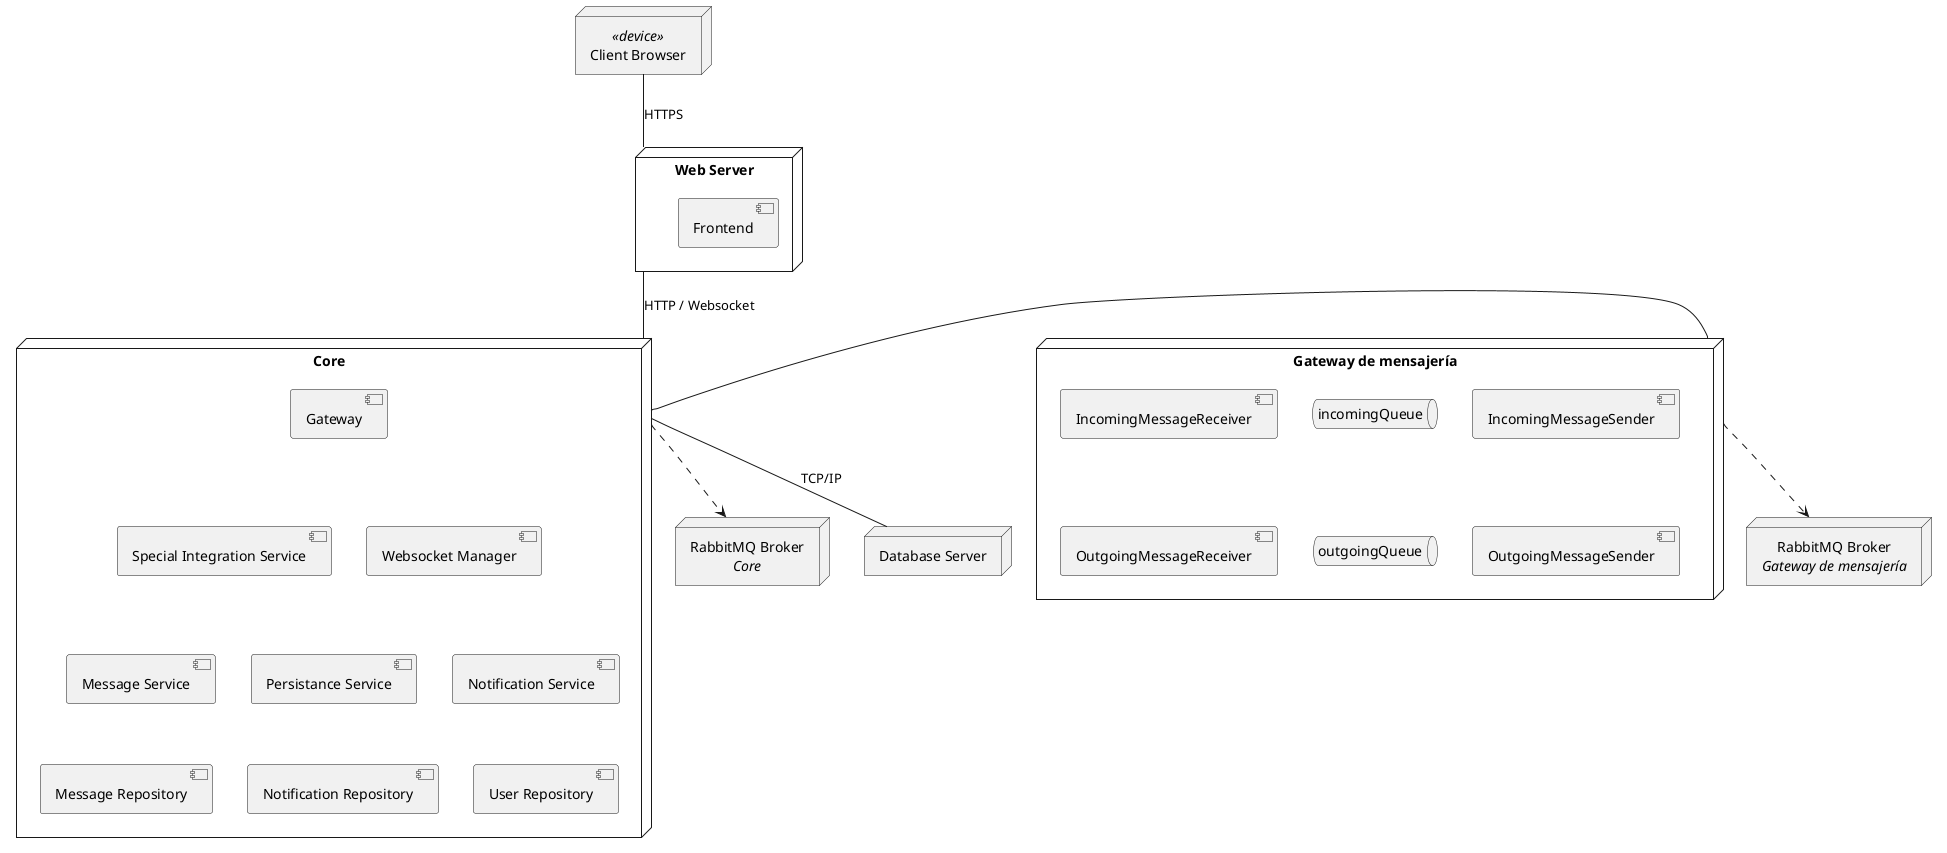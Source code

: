 @startuml DeploymentDiagram

skinparam defaultTextAlignment center

node "Gateway de mensajería" as GatewayMensajeria {
  component IncomingMessageReceiver
  queue incomingQueue
  component IncomingMessageSender
  component OutgoingMessageReceiver
  queue outgoingQueue
  component OutgoingMessageSender
}
node "RabbitMQ Broker\n//Gateway de mensajería//" as RabbitMQBrokerGatewayMsj

node "//<<device>>//\nClient Browser" as ClientBrowser

node "Web Server" as WebServer {
  component Frontend
}

node "Core" as Core {
  component "Gateway" as Gateway
  
    component "Special Integration Service" as SpecialIntegrationService
    component "Websocket Manager" as WebsocketManager

    SpecialIntegrationService -[hidden]right- WebsocketManager
  
    component "Message Service" as MessageService
    component "Persistance Service" as PersistanceService
    component "Notification Service" as NotificationService

    MessageService -[hidden]right- PersistanceService
    PersistanceService -[hidden]right- NotificationService
  
    component "Message Repository" as MessageRepository
    component "Notification Repository" as NotificationRepository
    component "User Repository" as UserRepository

    MessageRepository -[hidden]right-  NotificationRepository
    NotificationRepository -[hidden]right- UserRepository 
  

  Gateway -[hidden]down- SpecialIntegrationService
  Gateway -[hidden]down- WebsocketManager
  SpecialIntegrationService -[hidden]down- PersistanceService
  WebsocketManager -[hidden]down- PersistanceService
  PersistanceService -[hidden]down- NotificationRepository
}
node "RabbitMQ Broker\n//Core//" as RabbitMQBrokerCore

Core ..> RabbitMQBrokerCore

node "Database Server" as DatabaseServer

GatewayMensajeria ..> RabbitMQBrokerGatewayMsj
GatewayMensajeria -left- Core

ClientBrowser -- WebServer : HTTPS
WebServer -down- Core : HTTP / Websocket
Core -down- DatabaseServer : TCP/IP

@enduml
